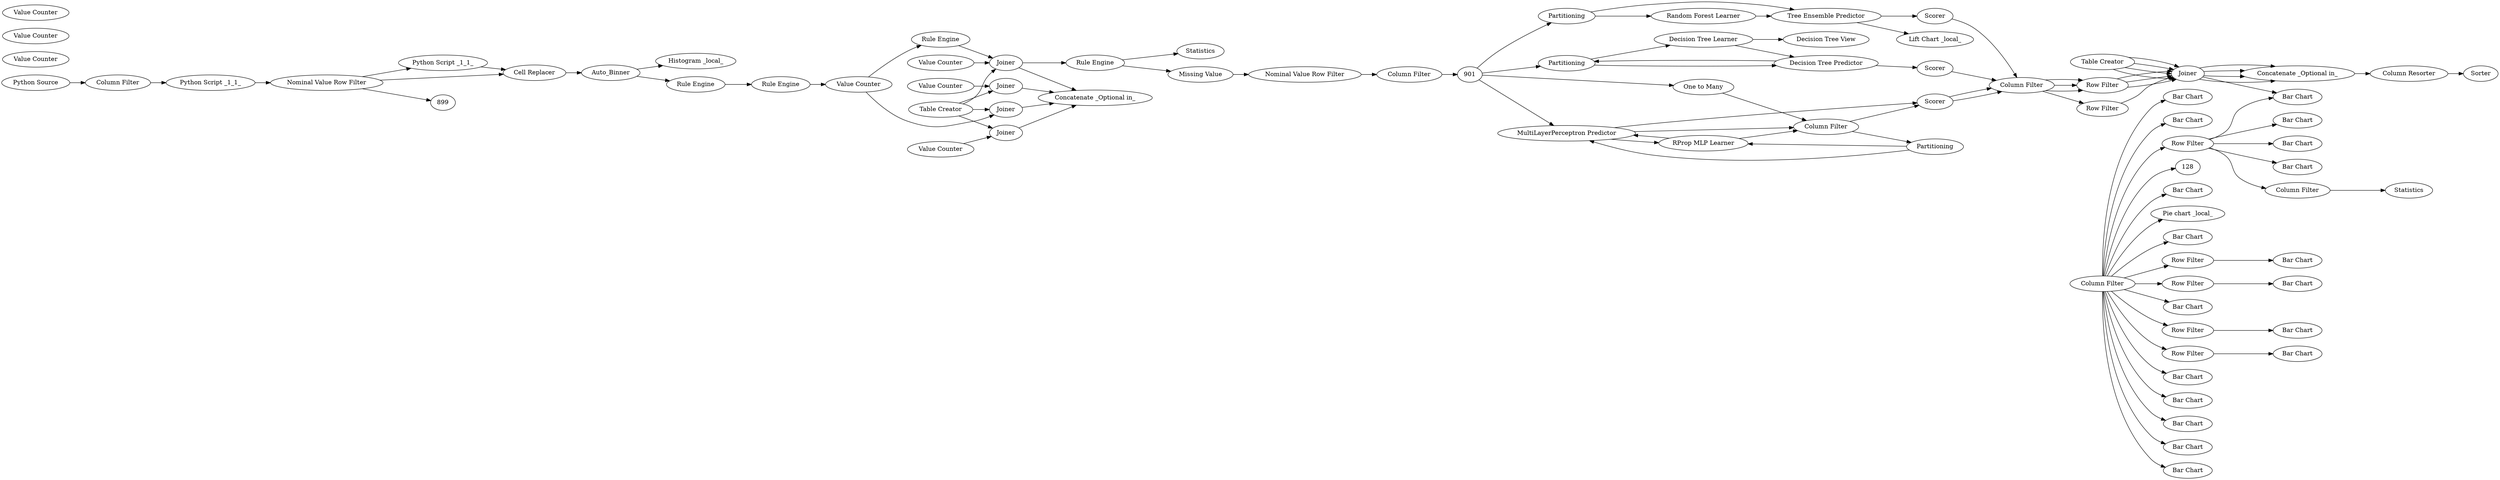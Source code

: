 digraph {
	25 [label="Python Script _1_1_"]
	26 [label="Python Source"]
	27 [label="Column Filter"]
	36 [label="Cell Replacer"]
	41 [label="Nominal Value Row Filter"]
	42 [label="Python Script _1_1_"]
	43 [label=Auto_Binner]
	7 [label="Column Filter"]
	9 [label="Table Creator"]
	10 [label=Joiner]
	11 [label="Row Filter"]
	99 [label=Partitioning]
	101 [label="Decision Tree Predictor"]
	103 [label="Decision Tree Learner"]
	106 [label=Scorer]
	107 [label="Value Counter"]
	108 [label="Histogram _local_"]
	109 [label="Decision Tree View"]
	132 [label="Rule Engine"]
	134 [label="Rule Engine"]
	139 [label="Rule Engine"]
	141 [label="Rule Engine"]
	7 [label="Column Filter"]
	9 [label="Table Creator"]
	10 [label=Joiner]
	11 [label="Row Filter"]
	34 [label=Scorer]
	37 [label="Tree Ensemble Predictor"]
	38 [label="Lift Chart _local_"]
	875 [label="Random Forest Learner"]
	876 [label=Partitioning]
	879 [label="Column Filter"]
	883 [label=Statistics]
	887 [label="Histogram _local_"]
	888 [label="Rule Engine"]
	889 [label="Missing Value"]
	892 [label="Nominal Value Row Filter"]
	3 [label=Partitioning]
	4 [label="Gradient Boosted Trees Learner"]
	5 [label="Gradient Boosted Trees Predictor"]
	6 [label=Scorer]
	7 [label="Column Filter"]
	9 [label="Table Creator"]
	10 [label=Joiner]
	11 [label="Row Filter"]
	1 [label="One to Many"]
	2 [label=Partitioning]
	3 [label="MultiLayerPerceptron Predictor"]
	4 [label="RProp MLP Learner"]
	5 [label="Column Filter"]
	6 [label=Scorer]
	7 [label="Column Filter"]
	8 [label="Row Filter"]
	9 [label="Table Creator"]
	10 [label=Joiner]
	898 [label="Concatenate _Optional in_"]
	45 [label="Column Filter"]
	57 [label="Bar Chart"]
	59 [label="Pie chart _local_"]
	67 [label="Bar Chart"]
	69 [label="Bar Chart"]
	70 [label="Row Filter"]
	71 [label="Bar Chart"]
	72 [label="Row Filter"]
	75 [label="Bar Chart"]
	76 [label="Row Filter"]
	77 [label="Bar Chart"]
	78 [label="Row Filter"]
	79 [label="Bar Chart"]
	80 [label="Row Filter"]
	98 [label="Bar Chart"]
	108 [label="Bar Chart"]
	110 [label="Bar Chart"]
	111 [label="Bar Chart"]
	117 [label="Bar Chart"]
	119 [label="Bar Chart"]
	120 [label="Bar Chart"]
	121 [label="Bar Chart"]
	122 [label="Bar Chart"]
	123 [label="Bar Chart"]
	112 [label="Value Counter"]
	116 [label="Table Creator"]
	125 [label=Joiner]
	126 [label="Value Counter"]
	133 [label="Value Counter"]
	134 [label="Value Counter"]
	135 [label="Value Counter"]
	136 [label="Value Counter"]
	141 [label=Joiner]
	142 [label=Joiner]
	143 [label=Joiner]
	146 [label="Concatenate _Optional in_"]
	131 [label="Bar Chart"]
	884 [label=Statistics]
	885 [label="Column Filter"]
	900 [label=Sorter]
	902 [label="Rule Engine"]
	903 [label="Column Resorter"]
	7 -> 11
	9 -> 10
	11 -> 10
	99 -> 103
	99 -> 101
	101 -> 99
	101 -> 106
	103 -> 101
	103 -> 109
	106 -> 7
	10 -> 108
	7 -> 11
	9 -> 10
	11 -> 10
	34 -> 7
	37 -> 38
	37 -> 34
	875 -> 37
	876 -> 875
	876 -> 37
	3 -> 5
	3 -> 4
	4 -> 5
	5 -> 6
	6 -> 7
	7 -> 11
	9 -> 10
	11 -> 10
	1 -> 5
	2 -> 3
	2 -> 4
	3 -> 6
	4 -> 3
	5 -> 2
	6 -> 7
	7 -> 8
	8 -> 10
	9 -> 10
	112 -> 125
	116 -> 125
	116 -> 141
	116 -> 142
	116 -> 143
	125 -> 146
	126 -> 141
	133 -> 143
	134 -> 142
	141 -> 146
	142 -> 146
	143 -> 146
	45 -> 110
	45 -> 98
	45 -> 57
	45 -> 121
	45 -> 120
	45 -> 59
	45 -> 123
	45 -> 122
	45 -> 76
	45 -> 78
	45 -> 72
	45 -> 75
	45 -> 70
	45 -> 128
	45 -> 131
	45 -> 67
	45 -> 80
	70 -> 69
	72 -> 71
	76 -> 77
	78 -> 79
	80 -> 117
	80 -> 885
	80 -> 119
	80 -> 108
	80 -> 111
	885 -> 884
	25 -> 41
	26 -> 27
	27 -> 25
	36 -> 43
	41 -> 42
	41 -> 36
	41 -> 899
	42 -> 36
	43 -> 887
	43 -> 902
	10 -> 898
	132 -> 134
	134 -> 139
	139 -> 141
	141 -> 888
	10 -> 898
	879 -> 901
	888 -> 889
	888 -> 883
	889 -> 892
	892 -> 879
	10 -> 898
	10 -> 898
	898 -> 903
	901 -> 876
	901 -> 99
	901 -> 1
	901 -> 3
	902 -> 132
	903 -> 900
	rankdir=LR
}

